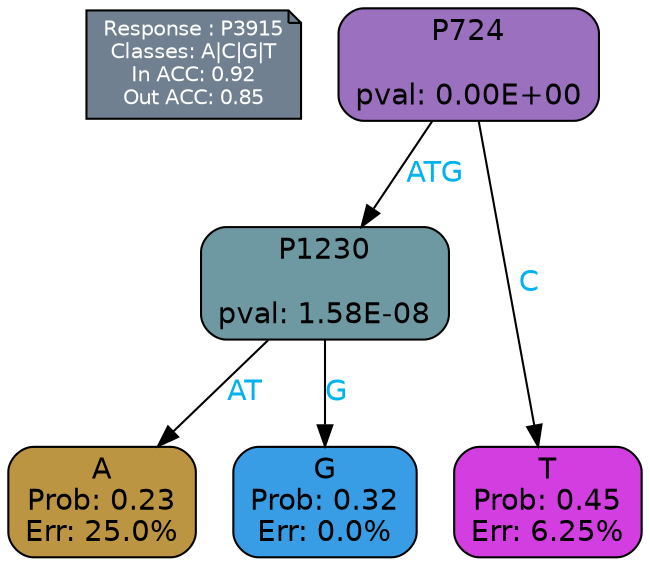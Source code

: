 digraph Tree {
node [shape=box, style="filled, rounded", color="black", fontname=helvetica] ;
graph [ranksep=equally, splines=polylines, bgcolor=transparent, dpi=600] ;
edge [fontname=helvetica] ;
LEGEND [label="Response : P3915
Classes: A|C|G|T
In ACC: 0.92
Out ACC: 0.85
",shape=note,align=left,style=filled,fillcolor="slategray",fontcolor="white",fontsize=10];1 [label="P724

pval: 0.00E+00", fillcolor="#9b70be"] ;
2 [label="P1230

pval: 1.58E-08", fillcolor="#6f99a2"] ;
3 [label="A
Prob: 0.23
Err: 25.0%", fillcolor="#bc9543"] ;
4 [label="G
Prob: 0.32
Err: 0.0%", fillcolor="#399de5"] ;
5 [label="T
Prob: 0.45
Err: 6.25%", fillcolor="#d23edf"] ;
1 -> 2 [label="ATG",fontcolor=deepskyblue2] ;
1 -> 5 [label="C",fontcolor=deepskyblue2] ;
2 -> 3 [label="AT",fontcolor=deepskyblue2] ;
2 -> 4 [label="G",fontcolor=deepskyblue2] ;
{rank = same; 3;4;5;}{rank = same; LEGEND;1;}}